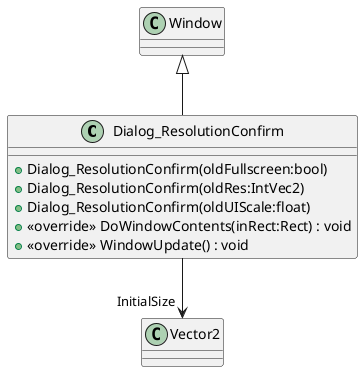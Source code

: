 @startuml
class Dialog_ResolutionConfirm {
    + Dialog_ResolutionConfirm(oldFullscreen:bool)
    + Dialog_ResolutionConfirm(oldRes:IntVec2)
    + Dialog_ResolutionConfirm(oldUIScale:float)
    + <<override>> DoWindowContents(inRect:Rect) : void
    + <<override>> WindowUpdate() : void
}
Window <|-- Dialog_ResolutionConfirm
Dialog_ResolutionConfirm --> "InitialSize" Vector2
@enduml
